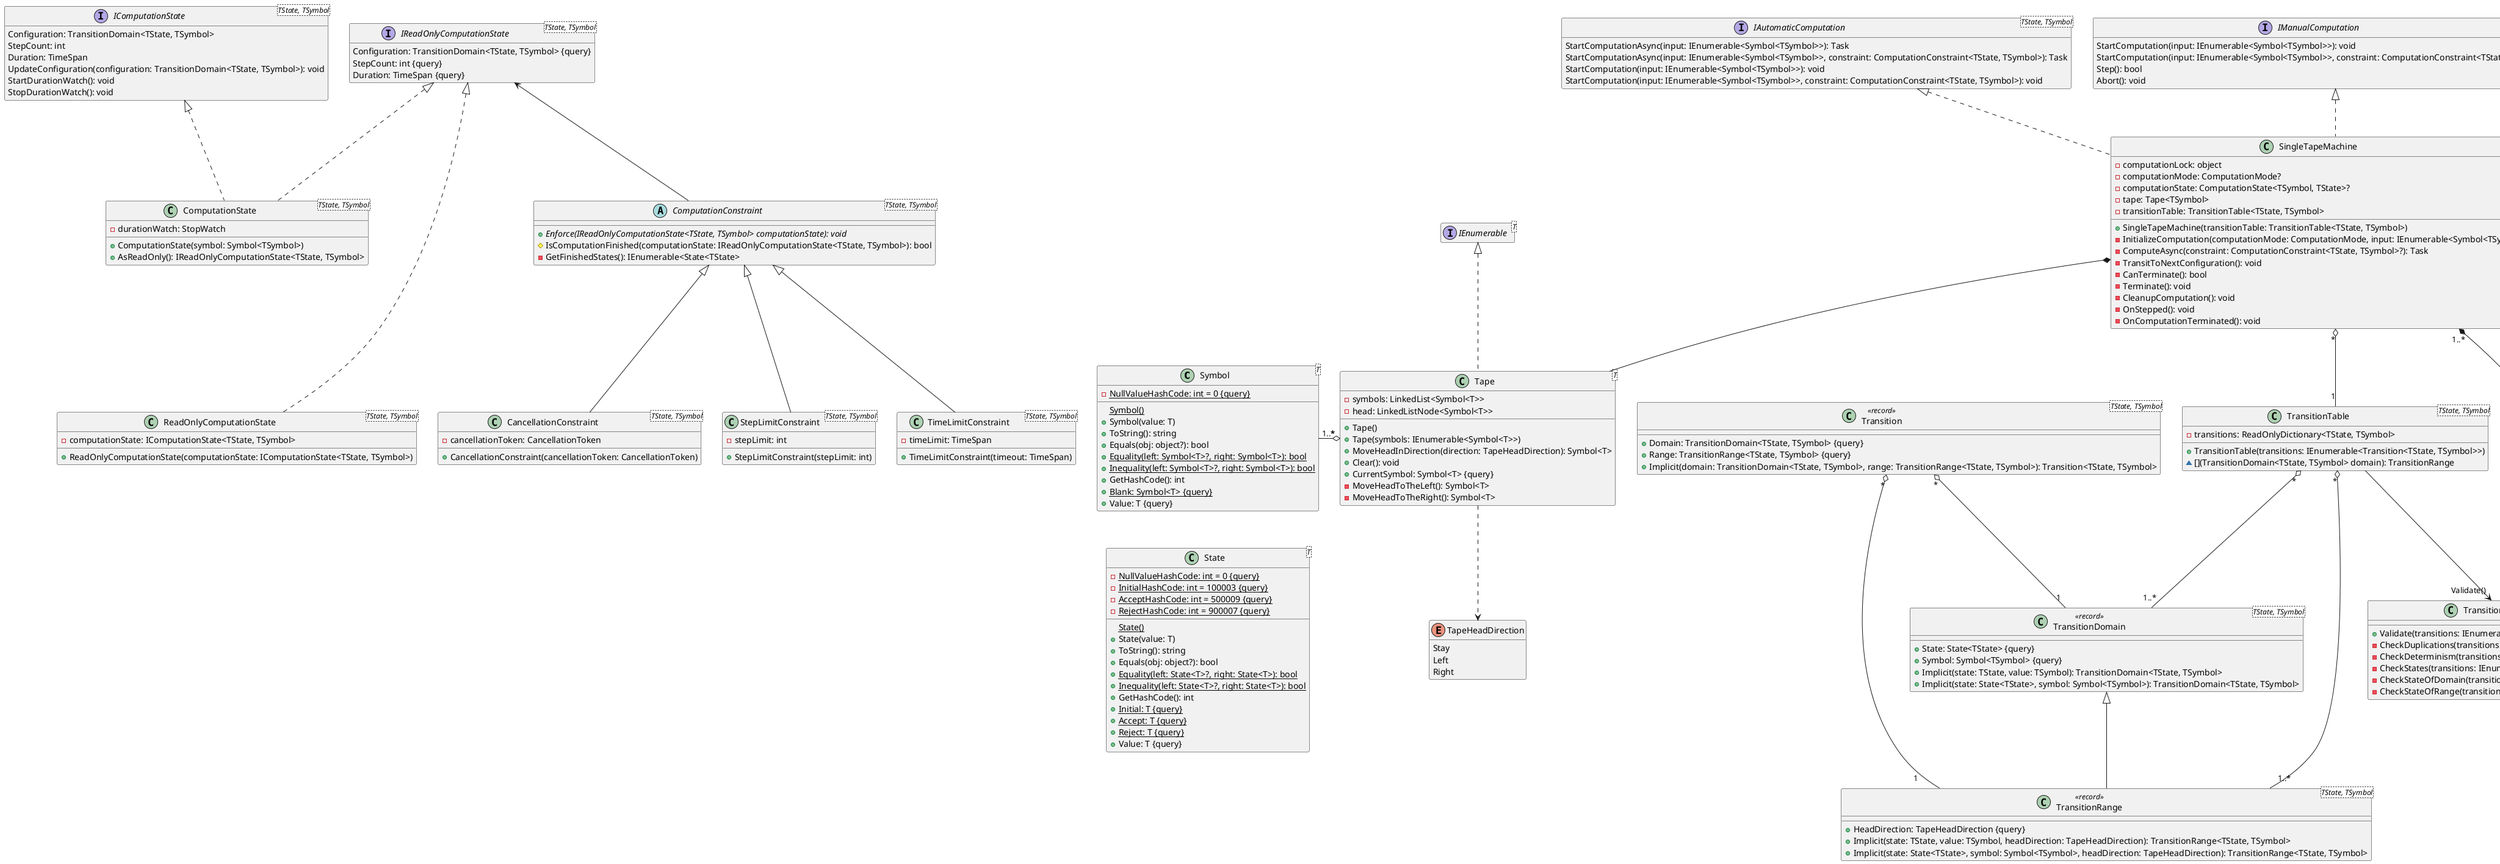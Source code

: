 @startuml classes
hide interface empty members
hide enum empty members

class "Symbol<T>" as Symbol {
    -{static} NullValueHashCode: int = 0 {query}    
    {static} Symbol()
    +Symbol(value: T)
    +ToString(): string
    +Equals(obj: object?): bool
    +{static} Equality(left: Symbol<T>?, right: Symbol<T>): bool
    +{static} Inequality(left: Symbol<T>?, right: Symbol<T>): bool
    +GetHashCode(): int
    +{method} {static} Blank: Symbol<T> {query}
    +{method} Value: T {query}
}

class "State<T>" as State {
    -{static} NullValueHashCode: int = 0 {query}
    -{static} InitialHashCode: int = 100003 {query}
    -{static} AcceptHashCode: int = 500009 {query}
    -{static} RejectHashCode: int = 900007 {query}
    {static} State()
    +State(value: T)
    +ToString(): string
    +Equals(obj: object?): bool
    +{static} Equality(left: State<T>?, right: State<T>): bool
    +{static} Inequality(left: State<T>?, right: State<T>): bool
    +GetHashCode(): int
    +{method} {static} Initial: T {query}
    +{method} {static} Accept: T {query}
    +{method} {static} Reject: T {query}
    +{method} Value: T {query}
}

Symbol -[hidden]- State

enum TapeHeadDirection {
    Stay
    Left
    Right
}

class "Tape<T>" as Tape {
    -symbols: LinkedList<Symbol<T>>
    -head: LinkedListNode<Symbol<T>>
    +Tape()
    +Tape(symbols: IEnumerable<Symbol<T>>)
    +MoveHeadInDirection(direction: TapeHeadDirection): Symbol<T>
    +Clear(): void
    +{method} CurrentSymbol: Symbol<T> {query}
    -MoveHeadToTheLeft(): Symbol<T>
    -MoveHeadToTheRight(): Symbol<T>
}

Tape "*" o-left- "1..*" Symbol
interface "IEnumerable<T>" as IEnumerable
IEnumerable <|.. Tape
Tape ..> TapeHeadDirection


class "TransitionDomain<TState, TSymbol>" as TransitionDomain << record >> {
    +{method} State: State<TState> {query}
    +{method} Symbol: Symbol<TSymbol> {query}
    +Implicit(state: TState, value: TSymbol): TransitionDomain<TState, TSymbol>
    +Implicit(state: State<TState>, symbol: Symbol<TSymbol>): TransitionDomain<TState, TSymbol>
}

class "TransitionRange<TState, TSymbol>" as TransitionRange << record >> {
    +{method} HeadDirection: TapeHeadDirection {query}
    +Implicit(state: TState, value: TSymbol, headDirection: TapeHeadDirection): TransitionRange<TState, TSymbol>
    +Implicit(state: State<TState>, symbol: Symbol<TSymbol>, headDirection: TapeHeadDirection): TransitionRange<TState, TSymbol>
}

class "Transition<TState, TSymbol>" as Transition << record >> {
    +{method} Domain: TransitionDomain<TState, TSymbol> {query}
    +{method} Range: TransitionRange<TState, TSymbol> {query}
    +Implicit(domain: TransitionDomain<TState, TSymbol>, range: TransitionRange<TState, TSymbol>): Transition<TState, TSymbol>
}


class "TransitionTable<TState, TSymbol>" as TransitionTable {
    -transitions: ReadOnlyDictionary<TState, TSymbol>
    +TransitionTable(transitions: IEnumerable<Transition<TState, TSymbol>>)
    ~[](TransitionDomain<TState, TSymbol> domain): TransitionRange
}

class "TransitionCollectionValidator<TState, TSymbol>" as TransitionCollectionValidator {
    +Validate(transitions: IEnumerable<Transition<TState, TSymbol>>): void
    -CheckDuplications(transitions: IEnumerable<Transition<TState, TSymbol>>): void
    -CheckDeterminism(transitions: IEnumerable<Transition<TState, TSymbol>>): void
    -CheckStates(transitions: IEnumerable<Transition<TState, TSymbol>>): void
    -CheckStateOfDomain(transition: Transition<TState, TSymbol>): void
    -CheckStateOfRange(transition: Transition<TState, TSymbol>): void
}

interface "IAutomaticComputation<TState, TSymbol>" as IAutomaticComputation {
    StartComputationAsync(input: IEnumerable<Symbol<TSymbol>>): Task
    StartComputationAsync(input: IEnumerable<Symbol<TSymbol>>, constraint: ComputationConstraint<TState, TSymbol>): Task
    StartComputation(input: IEnumerable<Symbol<TSymbol>>): void
    StartComputation(input: IEnumerable<Symbol<TSymbol>>, constraint: ComputationConstraint<TState, TSymbol>): void
}

interface "IManualComputation<TState, TSymbol>" as IManualComputation {
    StartComputation(input: IEnumerable<Symbol<TSymbol>>): void
    StartComputation(input: IEnumerable<Symbol<TSymbol>>, constraint: ComputationConstraint<TState, TSymbol>): void
    Step(): bool
    Abort(): void
}

interface "IComputationTracking<TState, TSymbol>" as IComputationTracking {
    Stepped: EventHandler<SteppedEventArgs<TState, TSymbol>>?
    ComputationTerminated: EventHandler<ComputationTerminatedEventArgs<TState>>?
    ComputationAborted: EventHandler<ComputationAbortedEventArgs<TState, TSymbol>>?
}

abstract class ComputationStateChangedEventArgs {
    +{method} StepCount: int {query}
    +{method} Duration: TimeSpan {query}
}

class "SteppedEventArgs<TState, TSymbol>" as SteppedEventArgs {
    +{method} Transition: Transition<TState, TSymbol> {query}
}

class "ComputationTerminatedEventArgs<TState, TSymbol>" as ComputationTerminatedEventArgs {
    +{method} State: TState {query}
    +{method} Result: IReadOnlyList<Symbol<TSymbol>> {query}
}

class "ComputationAbortedEventArgs<TState, TSymbol>" as ComputationAbortedEventArgs {
    +{method} Exception: Exception {query}
}

enum ComputationMode {
    Automatic,
    Manual
}

class "SingleTapeMachine<TState, TSymbol>" as SingleTapeMachine {
    -computationLock: object
    -computationMode: ComputationMode?
    -computationState: ComputationState<TSymbol, TState>?    
    -tape: Tape<TSymbol>
    -transitionTable: TransitionTable<TState, TSymbol>
    +SingleTapeMachine(transitionTable: TransitionTable<TState, TSymbol>)
    -InitializeComputation(computationMode: ComputationMode, input: IEnumerable<Symbol<TSymbol>>): void
    -ComputeAsync(constraint: ComputationConstraint<TState, TSymbol>?): Task
    -TransitToNextConfiguration(): void
    -CanTerminate(): bool
    -Terminate(): void
    -CleanupComputation(): void
    -OnStepped(): void
    -OnComputationTerminated(): void
}

interface "IReadOnlyComputationState<TState, TSymbol>" as IReadOnlyComputationState {
    {method} Configuration: TransitionDomain<TState, TSymbol> {query}
    {method} StepCount: int {query}
    {method} Duration: TimeSpan {query}
}

interface "IComputationState<TState, TSymbol>" as IComputationState {
    {method} Configuration: TransitionDomain<TState, TSymbol>
    {method} StepCount: int
    {method} Duration: TimeSpan
    UpdateConfiguration(configuration: TransitionDomain<TState, TSymbol>): void
    StartDurationWatch(): void
    StopDurationWatch(): void
}

class "ComputationState<TState, TSymbol>" as ComputationState {
    -durationWatch: StopWatch
    +ComputationState(symbol: Symbol<TSymbol>)
    +AsReadOnly(): IReadOnlyComputationState<TState, TSymbol>
}

class "ReadOnlyComputationState<TState, TSymbol>" as ReadOnlyComputationState {
    -computationState: IComputationState<TState, TSymbol>
    +ReadOnlyComputationState(computationState: IComputationState<TState, TSymbol>)
}

IComputationState <|.. ComputationState
IReadOnlyComputationState <|.. ReadOnlyComputationState
IReadOnlyComputationState <|.. ComputationState
ReadOnlyComputationState -[hidden]up- ComputationState

abstract class "ComputationConstraint<TState, TSymbol>" as ComputationConstraint {
    +{abstract} Enforce(IReadOnlyComputationState<TState, TSymbol> computationState): void
    #IsComputationFinished(computationState: IReadOnlyComputationState<TState, TSymbol>): bool    
    -GetFinishedStates(): IEnumerable<State<TState>
}

class "CancellationConstraint<TState, TSymbol>" as CancellationConstraint {
    -cancellationToken: CancellationToken
    +CancellationConstraint(cancellationToken: CancellationToken)
}

class "StepLimitConstraint<TState, TSymbol>" as StepLimitConstraint {
    -stepLimit: int
    +StepLimitConstraint(stepLimit: int)
}

class "TimeLimitConstraint<TState, TSymbol>" as TimeLimitConstraint {
    -timeLimit: TimeSpan
    +TimeLimitConstraint(timeout: TimeSpan)
}

TransitionDomain <|-- TransitionRange
Transition "*" o-- "1" TransitionDomain
Transition "*" o-- "1" TransitionRange
TransitionTable "*" o-- "1..*" TransitionDomain
TransitionTable "*" o-- "1..*" TransitionRange
TransitionTable --> "Validate()" TransitionCollectionValidator

Tape -[hidden]right- Transition

ComputationStateChangedEventArgs <|-- SteppedEventArgs
ComputationStateChangedEventArgs <|-- ComputationTerminatedEventArgs
ComputationTerminatedEventArgs <|-- ComputationAbortedEventArgs

IAutomaticComputation <|.. SingleTapeMachine
IManualComputation <|.. SingleTapeMachine
IComputationTracking <|.. SingleTapeMachine
SingleTapeMachine *-- Tape
SingleTapeMachine "*" o-- "1" TransitionTable
SingleTapeMachine "1..*" *-- "0..1" ComputationMode   

ComputationConstraint <|-- CancellationConstraint
ComputationConstraint <|-- StepLimitConstraint
ComputationConstraint <|-- TimeLimitConstraint
IReadOnlyComputationState <-- ComputationConstraint

@enduml